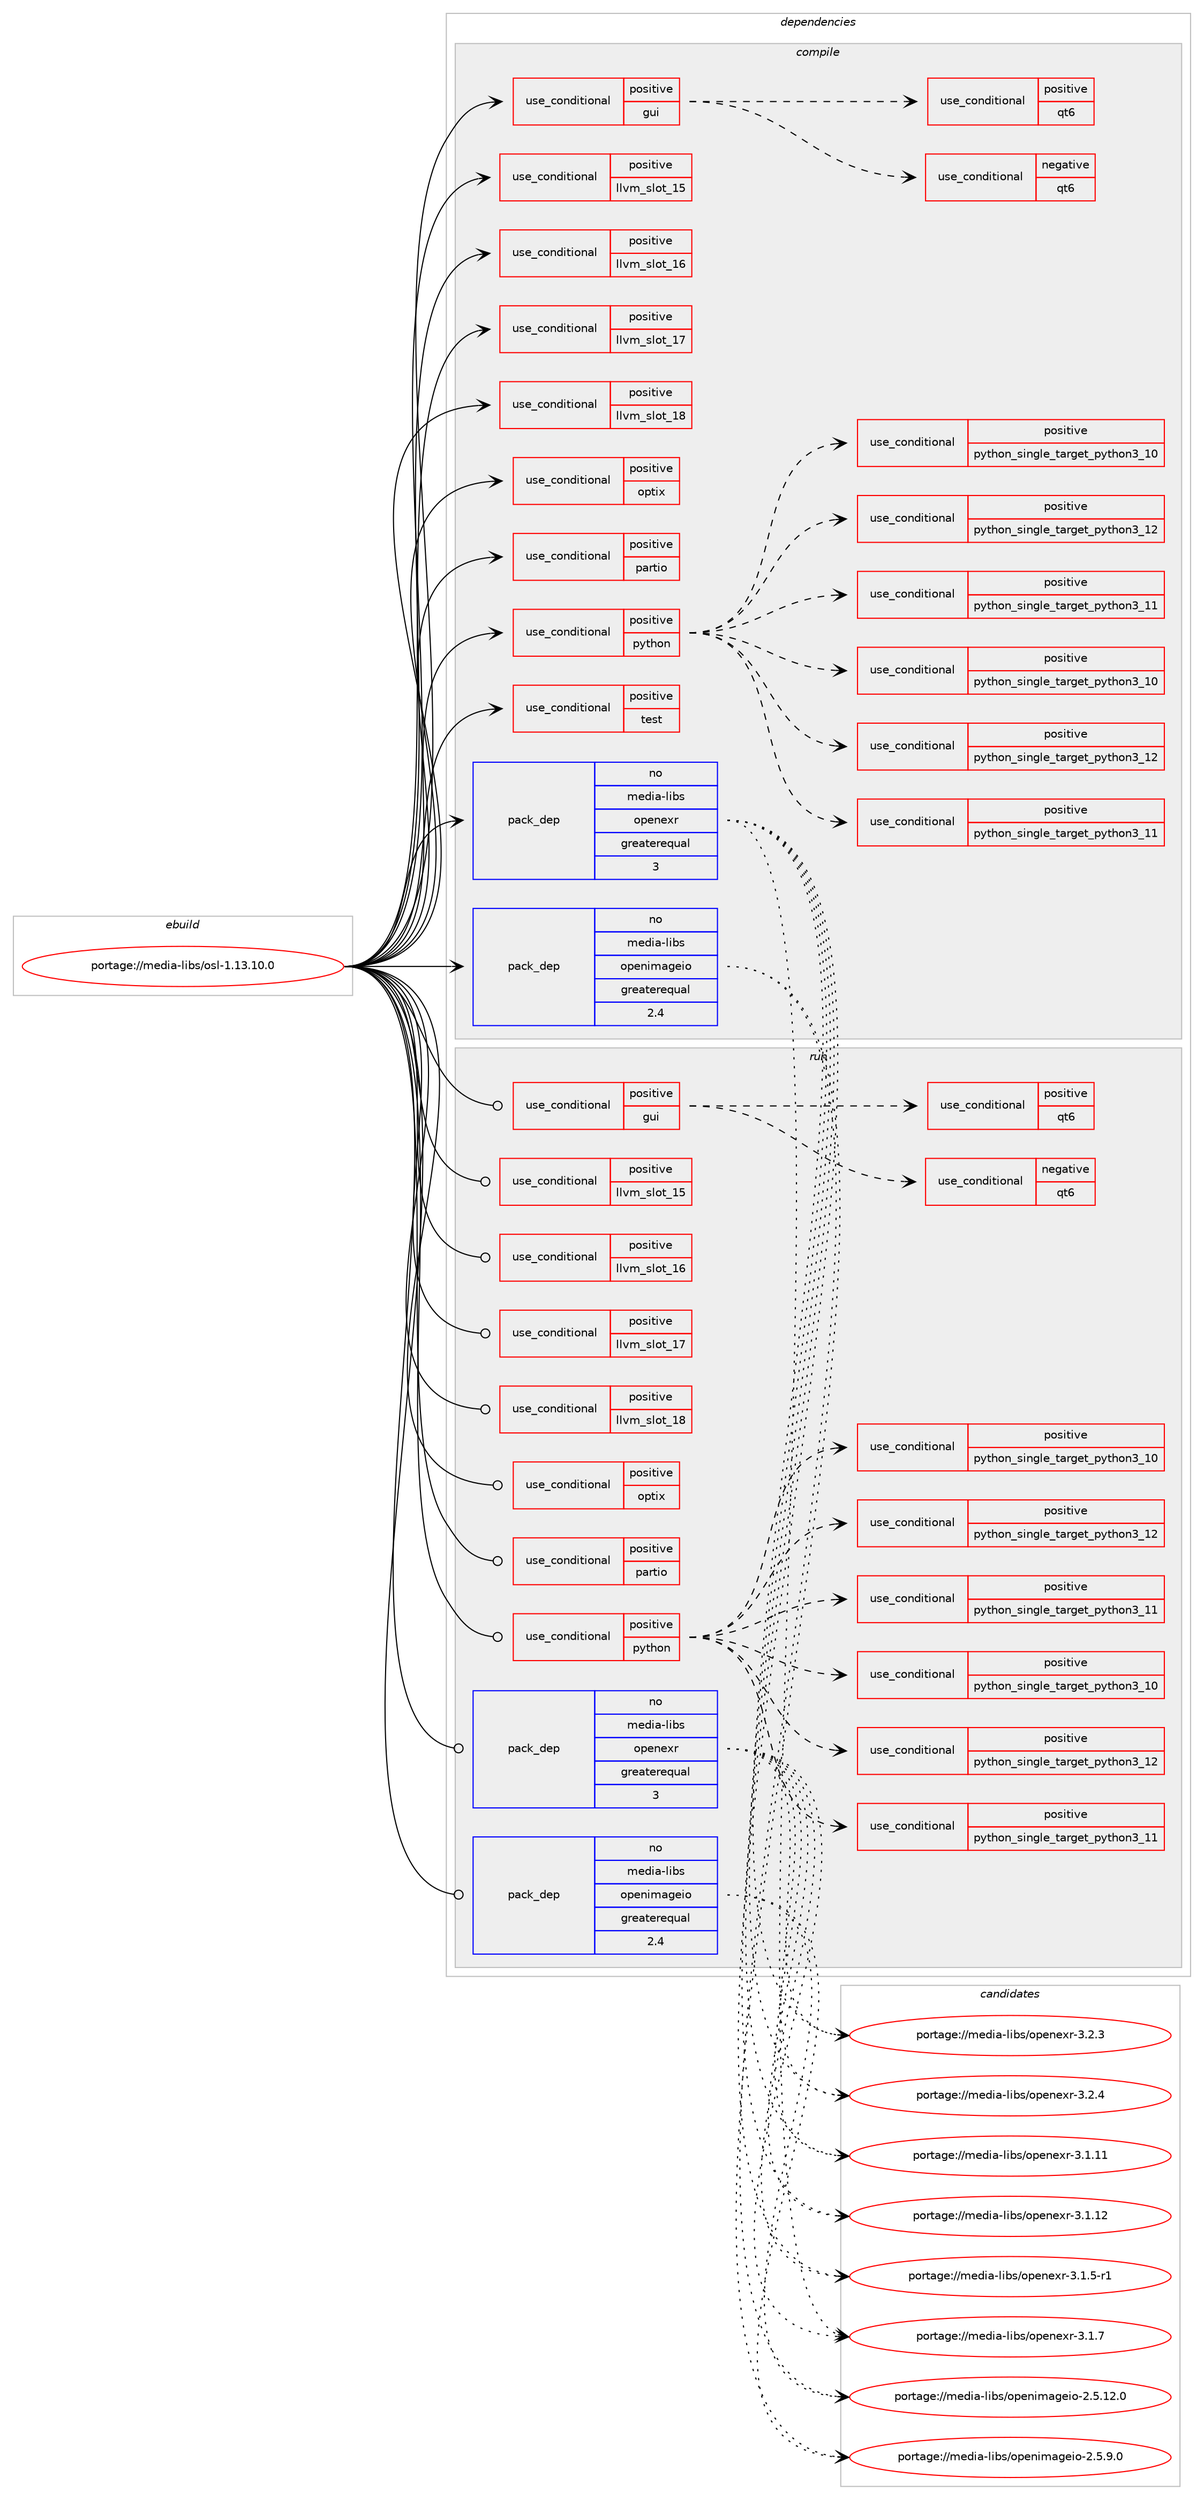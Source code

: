 digraph prolog {

# *************
# Graph options
# *************

newrank=true;
concentrate=true;
compound=true;
graph [rankdir=LR,fontname=Helvetica,fontsize=10,ranksep=1.5];#, ranksep=2.5, nodesep=0.2];
edge  [arrowhead=vee];
node  [fontname=Helvetica,fontsize=10];

# **********
# The ebuild
# **********

subgraph cluster_leftcol {
color=gray;
rank=same;
label=<<i>ebuild</i>>;
id [label="portage://media-libs/osl-1.13.10.0", color=red, width=4, href="../media-libs/osl-1.13.10.0.svg"];
}

# ****************
# The dependencies
# ****************

subgraph cluster_midcol {
color=gray;
label=<<i>dependencies</i>>;
subgraph cluster_compile {
fillcolor="#eeeeee";
style=filled;
label=<<i>compile</i>>;
subgraph cond75519 {
dependency158305 [label=<<TABLE BORDER="0" CELLBORDER="1" CELLSPACING="0" CELLPADDING="4"><TR><TD ROWSPAN="3" CELLPADDING="10">use_conditional</TD></TR><TR><TD>positive</TD></TR><TR><TD>gui</TD></TR></TABLE>>, shape=none, color=red];
subgraph cond75520 {
dependency158306 [label=<<TABLE BORDER="0" CELLBORDER="1" CELLSPACING="0" CELLPADDING="4"><TR><TD ROWSPAN="3" CELLPADDING="10">use_conditional</TD></TR><TR><TD>negative</TD></TR><TR><TD>qt6</TD></TR></TABLE>>, shape=none, color=red];
# *** BEGIN UNKNOWN DEPENDENCY TYPE (TODO) ***
# dependency158306 -> package_dependency(portage://media-libs/osl-1.13.10.0,install,no,dev-qt,qtcore,none,[,,],[slot(5)],[])
# *** END UNKNOWN DEPENDENCY TYPE (TODO) ***

# *** BEGIN UNKNOWN DEPENDENCY TYPE (TODO) ***
# dependency158306 -> package_dependency(portage://media-libs/osl-1.13.10.0,install,no,dev-qt,qtgui,none,[,,],[slot(5)],[])
# *** END UNKNOWN DEPENDENCY TYPE (TODO) ***

# *** BEGIN UNKNOWN DEPENDENCY TYPE (TODO) ***
# dependency158306 -> package_dependency(portage://media-libs/osl-1.13.10.0,install,no,dev-qt,qtwidgets,none,[,,],[slot(5)],[])
# *** END UNKNOWN DEPENDENCY TYPE (TODO) ***

# *** BEGIN UNKNOWN DEPENDENCY TYPE (TODO) ***
# dependency158306 -> package_dependency(portage://media-libs/osl-1.13.10.0,install,no,dev-qt,qtopengl,none,[,,],[slot(5)],[])
# *** END UNKNOWN DEPENDENCY TYPE (TODO) ***

}
dependency158305:e -> dependency158306:w [weight=20,style="dashed",arrowhead="vee"];
subgraph cond75521 {
dependency158307 [label=<<TABLE BORDER="0" CELLBORDER="1" CELLSPACING="0" CELLPADDING="4"><TR><TD ROWSPAN="3" CELLPADDING="10">use_conditional</TD></TR><TR><TD>positive</TD></TR><TR><TD>qt6</TD></TR></TABLE>>, shape=none, color=red];
# *** BEGIN UNKNOWN DEPENDENCY TYPE (TODO) ***
# dependency158307 -> package_dependency(portage://media-libs/osl-1.13.10.0,install,no,dev-qt,qtbase,none,[,,],[slot(6)],[use(enable(gui),none),use(enable(widgets),none),use(enable(opengl),none)])
# *** END UNKNOWN DEPENDENCY TYPE (TODO) ***

}
dependency158305:e -> dependency158307:w [weight=20,style="dashed",arrowhead="vee"];
}
id:e -> dependency158305:w [weight=20,style="solid",arrowhead="vee"];
subgraph cond75522 {
dependency158308 [label=<<TABLE BORDER="0" CELLBORDER="1" CELLSPACING="0" CELLPADDING="4"><TR><TD ROWSPAN="3" CELLPADDING="10">use_conditional</TD></TR><TR><TD>positive</TD></TR><TR><TD>llvm_slot_15</TD></TR></TABLE>>, shape=none, color=red];
# *** BEGIN UNKNOWN DEPENDENCY TYPE (TODO) ***
# dependency158308 -> package_dependency(portage://media-libs/osl-1.13.10.0,install,no,sys-devel,clang,none,[,,],[slot(15)],[])
# *** END UNKNOWN DEPENDENCY TYPE (TODO) ***

# *** BEGIN UNKNOWN DEPENDENCY TYPE (TODO) ***
# dependency158308 -> package_dependency(portage://media-libs/osl-1.13.10.0,install,no,sys-devel,llvm,none,[,,],[slot(15)],[])
# *** END UNKNOWN DEPENDENCY TYPE (TODO) ***

}
id:e -> dependency158308:w [weight=20,style="solid",arrowhead="vee"];
subgraph cond75523 {
dependency158309 [label=<<TABLE BORDER="0" CELLBORDER="1" CELLSPACING="0" CELLPADDING="4"><TR><TD ROWSPAN="3" CELLPADDING="10">use_conditional</TD></TR><TR><TD>positive</TD></TR><TR><TD>llvm_slot_16</TD></TR></TABLE>>, shape=none, color=red];
# *** BEGIN UNKNOWN DEPENDENCY TYPE (TODO) ***
# dependency158309 -> package_dependency(portage://media-libs/osl-1.13.10.0,install,no,sys-devel,clang,none,[,,],[slot(16)],[])
# *** END UNKNOWN DEPENDENCY TYPE (TODO) ***

# *** BEGIN UNKNOWN DEPENDENCY TYPE (TODO) ***
# dependency158309 -> package_dependency(portage://media-libs/osl-1.13.10.0,install,no,sys-devel,llvm,none,[,,],[slot(16)],[])
# *** END UNKNOWN DEPENDENCY TYPE (TODO) ***

}
id:e -> dependency158309:w [weight=20,style="solid",arrowhead="vee"];
subgraph cond75524 {
dependency158310 [label=<<TABLE BORDER="0" CELLBORDER="1" CELLSPACING="0" CELLPADDING="4"><TR><TD ROWSPAN="3" CELLPADDING="10">use_conditional</TD></TR><TR><TD>positive</TD></TR><TR><TD>llvm_slot_17</TD></TR></TABLE>>, shape=none, color=red];
# *** BEGIN UNKNOWN DEPENDENCY TYPE (TODO) ***
# dependency158310 -> package_dependency(portage://media-libs/osl-1.13.10.0,install,no,sys-devel,clang,none,[,,],[slot(17)],[])
# *** END UNKNOWN DEPENDENCY TYPE (TODO) ***

# *** BEGIN UNKNOWN DEPENDENCY TYPE (TODO) ***
# dependency158310 -> package_dependency(portage://media-libs/osl-1.13.10.0,install,no,sys-devel,llvm,none,[,,],[slot(17)],[])
# *** END UNKNOWN DEPENDENCY TYPE (TODO) ***

}
id:e -> dependency158310:w [weight=20,style="solid",arrowhead="vee"];
subgraph cond75525 {
dependency158311 [label=<<TABLE BORDER="0" CELLBORDER="1" CELLSPACING="0" CELLPADDING="4"><TR><TD ROWSPAN="3" CELLPADDING="10">use_conditional</TD></TR><TR><TD>positive</TD></TR><TR><TD>llvm_slot_18</TD></TR></TABLE>>, shape=none, color=red];
# *** BEGIN UNKNOWN DEPENDENCY TYPE (TODO) ***
# dependency158311 -> package_dependency(portage://media-libs/osl-1.13.10.0,install,no,sys-devel,clang,none,[,,],[slot(18)],[])
# *** END UNKNOWN DEPENDENCY TYPE (TODO) ***

# *** BEGIN UNKNOWN DEPENDENCY TYPE (TODO) ***
# dependency158311 -> package_dependency(portage://media-libs/osl-1.13.10.0,install,no,sys-devel,llvm,none,[,,],[slot(18)],[])
# *** END UNKNOWN DEPENDENCY TYPE (TODO) ***

}
id:e -> dependency158311:w [weight=20,style="solid",arrowhead="vee"];
subgraph cond75526 {
dependency158312 [label=<<TABLE BORDER="0" CELLBORDER="1" CELLSPACING="0" CELLPADDING="4"><TR><TD ROWSPAN="3" CELLPADDING="10">use_conditional</TD></TR><TR><TD>positive</TD></TR><TR><TD>optix</TD></TR></TABLE>>, shape=none, color=red];
# *** BEGIN UNKNOWN DEPENDENCY TYPE (TODO) ***
# dependency158312 -> package_dependency(portage://media-libs/osl-1.13.10.0,install,no,dev-libs,optix,none,[,,],[],[use(disable(headers-only),none)])
# *** END UNKNOWN DEPENDENCY TYPE (TODO) ***

}
id:e -> dependency158312:w [weight=20,style="solid",arrowhead="vee"];
subgraph cond75527 {
dependency158313 [label=<<TABLE BORDER="0" CELLBORDER="1" CELLSPACING="0" CELLPADDING="4"><TR><TD ROWSPAN="3" CELLPADDING="10">use_conditional</TD></TR><TR><TD>positive</TD></TR><TR><TD>partio</TD></TR></TABLE>>, shape=none, color=red];
# *** BEGIN UNKNOWN DEPENDENCY TYPE (TODO) ***
# dependency158313 -> package_dependency(portage://media-libs/osl-1.13.10.0,install,no,media-libs,partio,none,[,,],[],[])
# *** END UNKNOWN DEPENDENCY TYPE (TODO) ***

}
id:e -> dependency158313:w [weight=20,style="solid",arrowhead="vee"];
subgraph cond75528 {
dependency158314 [label=<<TABLE BORDER="0" CELLBORDER="1" CELLSPACING="0" CELLPADDING="4"><TR><TD ROWSPAN="3" CELLPADDING="10">use_conditional</TD></TR><TR><TD>positive</TD></TR><TR><TD>python</TD></TR></TABLE>>, shape=none, color=red];
subgraph cond75529 {
dependency158315 [label=<<TABLE BORDER="0" CELLBORDER="1" CELLSPACING="0" CELLPADDING="4"><TR><TD ROWSPAN="3" CELLPADDING="10">use_conditional</TD></TR><TR><TD>positive</TD></TR><TR><TD>python_single_target_python3_10</TD></TR></TABLE>>, shape=none, color=red];
# *** BEGIN UNKNOWN DEPENDENCY TYPE (TODO) ***
# dependency158315 -> package_dependency(portage://media-libs/osl-1.13.10.0,install,no,dev-lang,python,none,[,,],[slot(3.10)],[])
# *** END UNKNOWN DEPENDENCY TYPE (TODO) ***

}
dependency158314:e -> dependency158315:w [weight=20,style="dashed",arrowhead="vee"];
subgraph cond75530 {
dependency158316 [label=<<TABLE BORDER="0" CELLBORDER="1" CELLSPACING="0" CELLPADDING="4"><TR><TD ROWSPAN="3" CELLPADDING="10">use_conditional</TD></TR><TR><TD>positive</TD></TR><TR><TD>python_single_target_python3_11</TD></TR></TABLE>>, shape=none, color=red];
# *** BEGIN UNKNOWN DEPENDENCY TYPE (TODO) ***
# dependency158316 -> package_dependency(portage://media-libs/osl-1.13.10.0,install,no,dev-lang,python,none,[,,],[slot(3.11)],[])
# *** END UNKNOWN DEPENDENCY TYPE (TODO) ***

}
dependency158314:e -> dependency158316:w [weight=20,style="dashed",arrowhead="vee"];
subgraph cond75531 {
dependency158317 [label=<<TABLE BORDER="0" CELLBORDER="1" CELLSPACING="0" CELLPADDING="4"><TR><TD ROWSPAN="3" CELLPADDING="10">use_conditional</TD></TR><TR><TD>positive</TD></TR><TR><TD>python_single_target_python3_12</TD></TR></TABLE>>, shape=none, color=red];
# *** BEGIN UNKNOWN DEPENDENCY TYPE (TODO) ***
# dependency158317 -> package_dependency(portage://media-libs/osl-1.13.10.0,install,no,dev-lang,python,none,[,,],[slot(3.12)],[])
# *** END UNKNOWN DEPENDENCY TYPE (TODO) ***

}
dependency158314:e -> dependency158317:w [weight=20,style="dashed",arrowhead="vee"];
subgraph cond75532 {
dependency158318 [label=<<TABLE BORDER="0" CELLBORDER="1" CELLSPACING="0" CELLPADDING="4"><TR><TD ROWSPAN="3" CELLPADDING="10">use_conditional</TD></TR><TR><TD>positive</TD></TR><TR><TD>python_single_target_python3_10</TD></TR></TABLE>>, shape=none, color=red];
# *** BEGIN UNKNOWN DEPENDENCY TYPE (TODO) ***
# dependency158318 -> package_dependency(portage://media-libs/osl-1.13.10.0,install,no,dev-python,pybind11,none,[,,],[],[use(enable(python_targets_python3_10),negative)])
# *** END UNKNOWN DEPENDENCY TYPE (TODO) ***

# *** BEGIN UNKNOWN DEPENDENCY TYPE (TODO) ***
# dependency158318 -> package_dependency(portage://media-libs/osl-1.13.10.0,install,no,media-libs,openimageio,none,[,,],[],[use(enable(python),none),use(enable(python_single_target_python3_10),negative)])
# *** END UNKNOWN DEPENDENCY TYPE (TODO) ***

}
dependency158314:e -> dependency158318:w [weight=20,style="dashed",arrowhead="vee"];
subgraph cond75533 {
dependency158319 [label=<<TABLE BORDER="0" CELLBORDER="1" CELLSPACING="0" CELLPADDING="4"><TR><TD ROWSPAN="3" CELLPADDING="10">use_conditional</TD></TR><TR><TD>positive</TD></TR><TR><TD>python_single_target_python3_11</TD></TR></TABLE>>, shape=none, color=red];
# *** BEGIN UNKNOWN DEPENDENCY TYPE (TODO) ***
# dependency158319 -> package_dependency(portage://media-libs/osl-1.13.10.0,install,no,dev-python,pybind11,none,[,,],[],[use(enable(python_targets_python3_11),negative)])
# *** END UNKNOWN DEPENDENCY TYPE (TODO) ***

# *** BEGIN UNKNOWN DEPENDENCY TYPE (TODO) ***
# dependency158319 -> package_dependency(portage://media-libs/osl-1.13.10.0,install,no,media-libs,openimageio,none,[,,],[],[use(enable(python),none),use(enable(python_single_target_python3_11),negative)])
# *** END UNKNOWN DEPENDENCY TYPE (TODO) ***

}
dependency158314:e -> dependency158319:w [weight=20,style="dashed",arrowhead="vee"];
subgraph cond75534 {
dependency158320 [label=<<TABLE BORDER="0" CELLBORDER="1" CELLSPACING="0" CELLPADDING="4"><TR><TD ROWSPAN="3" CELLPADDING="10">use_conditional</TD></TR><TR><TD>positive</TD></TR><TR><TD>python_single_target_python3_12</TD></TR></TABLE>>, shape=none, color=red];
# *** BEGIN UNKNOWN DEPENDENCY TYPE (TODO) ***
# dependency158320 -> package_dependency(portage://media-libs/osl-1.13.10.0,install,no,dev-python,pybind11,none,[,,],[],[use(enable(python_targets_python3_12),negative)])
# *** END UNKNOWN DEPENDENCY TYPE (TODO) ***

# *** BEGIN UNKNOWN DEPENDENCY TYPE (TODO) ***
# dependency158320 -> package_dependency(portage://media-libs/osl-1.13.10.0,install,no,media-libs,openimageio,none,[,,],[],[use(enable(python),none),use(enable(python_single_target_python3_12),negative)])
# *** END UNKNOWN DEPENDENCY TYPE (TODO) ***

}
dependency158314:e -> dependency158320:w [weight=20,style="dashed",arrowhead="vee"];
}
id:e -> dependency158314:w [weight=20,style="solid",arrowhead="vee"];
subgraph cond75535 {
dependency158321 [label=<<TABLE BORDER="0" CELLBORDER="1" CELLSPACING="0" CELLPADDING="4"><TR><TD ROWSPAN="3" CELLPADDING="10">use_conditional</TD></TR><TR><TD>positive</TD></TR><TR><TD>test</TD></TR></TABLE>>, shape=none, color=red];
# *** BEGIN UNKNOWN DEPENDENCY TYPE (TODO) ***
# dependency158321 -> package_dependency(portage://media-libs/osl-1.13.10.0,install,no,media-fonts,droid,none,[,,],[],[])
# *** END UNKNOWN DEPENDENCY TYPE (TODO) ***

}
id:e -> dependency158321:w [weight=20,style="solid",arrowhead="vee"];
# *** BEGIN UNKNOWN DEPENDENCY TYPE (TODO) ***
# id -> package_dependency(portage://media-libs/osl-1.13.10.0,install,no,dev-libs,boost,none,[,,],any_same_slot,[])
# *** END UNKNOWN DEPENDENCY TYPE (TODO) ***

# *** BEGIN UNKNOWN DEPENDENCY TYPE (TODO) ***
# id -> package_dependency(portage://media-libs/osl-1.13.10.0,install,no,dev-libs,pugixml,none,[,,],[],[])
# *** END UNKNOWN DEPENDENCY TYPE (TODO) ***

# *** BEGIN UNKNOWN DEPENDENCY TYPE (TODO) ***
# id -> package_dependency(portage://media-libs/osl-1.13.10.0,install,no,dev-util,patchelf,none,[,,],[],[])
# *** END UNKNOWN DEPENDENCY TYPE (TODO) ***

subgraph pack80466 {
dependency158322 [label=<<TABLE BORDER="0" CELLBORDER="1" CELLSPACING="0" CELLPADDING="4" WIDTH="220"><TR><TD ROWSPAN="6" CELLPADDING="30">pack_dep</TD></TR><TR><TD WIDTH="110">no</TD></TR><TR><TD>media-libs</TD></TR><TR><TD>openexr</TD></TR><TR><TD>greaterequal</TD></TR><TR><TD>3</TD></TR></TABLE>>, shape=none, color=blue];
}
id:e -> dependency158322:w [weight=20,style="solid",arrowhead="vee"];
subgraph pack80467 {
dependency158323 [label=<<TABLE BORDER="0" CELLBORDER="1" CELLSPACING="0" CELLPADDING="4" WIDTH="220"><TR><TD ROWSPAN="6" CELLPADDING="30">pack_dep</TD></TR><TR><TD WIDTH="110">no</TD></TR><TR><TD>media-libs</TD></TR><TR><TD>openimageio</TD></TR><TR><TD>greaterequal</TD></TR><TR><TD>2.4</TD></TR></TABLE>>, shape=none, color=blue];
}
id:e -> dependency158323:w [weight=20,style="solid",arrowhead="vee"];
# *** BEGIN UNKNOWN DEPENDENCY TYPE (TODO) ***
# id -> package_dependency(portage://media-libs/osl-1.13.10.0,install,no,sys-libs,zlib,none,[,,],any_same_slot,[])
# *** END UNKNOWN DEPENDENCY TYPE (TODO) ***

}
subgraph cluster_compileandrun {
fillcolor="#eeeeee";
style=filled;
label=<<i>compile and run</i>>;
}
subgraph cluster_run {
fillcolor="#eeeeee";
style=filled;
label=<<i>run</i>>;
subgraph cond75536 {
dependency158324 [label=<<TABLE BORDER="0" CELLBORDER="1" CELLSPACING="0" CELLPADDING="4"><TR><TD ROWSPAN="3" CELLPADDING="10">use_conditional</TD></TR><TR><TD>positive</TD></TR><TR><TD>gui</TD></TR></TABLE>>, shape=none, color=red];
subgraph cond75537 {
dependency158325 [label=<<TABLE BORDER="0" CELLBORDER="1" CELLSPACING="0" CELLPADDING="4"><TR><TD ROWSPAN="3" CELLPADDING="10">use_conditional</TD></TR><TR><TD>negative</TD></TR><TR><TD>qt6</TD></TR></TABLE>>, shape=none, color=red];
# *** BEGIN UNKNOWN DEPENDENCY TYPE (TODO) ***
# dependency158325 -> package_dependency(portage://media-libs/osl-1.13.10.0,run,no,dev-qt,qtcore,none,[,,],[slot(5)],[])
# *** END UNKNOWN DEPENDENCY TYPE (TODO) ***

# *** BEGIN UNKNOWN DEPENDENCY TYPE (TODO) ***
# dependency158325 -> package_dependency(portage://media-libs/osl-1.13.10.0,run,no,dev-qt,qtgui,none,[,,],[slot(5)],[])
# *** END UNKNOWN DEPENDENCY TYPE (TODO) ***

# *** BEGIN UNKNOWN DEPENDENCY TYPE (TODO) ***
# dependency158325 -> package_dependency(portage://media-libs/osl-1.13.10.0,run,no,dev-qt,qtwidgets,none,[,,],[slot(5)],[])
# *** END UNKNOWN DEPENDENCY TYPE (TODO) ***

# *** BEGIN UNKNOWN DEPENDENCY TYPE (TODO) ***
# dependency158325 -> package_dependency(portage://media-libs/osl-1.13.10.0,run,no,dev-qt,qtopengl,none,[,,],[slot(5)],[])
# *** END UNKNOWN DEPENDENCY TYPE (TODO) ***

}
dependency158324:e -> dependency158325:w [weight=20,style="dashed",arrowhead="vee"];
subgraph cond75538 {
dependency158326 [label=<<TABLE BORDER="0" CELLBORDER="1" CELLSPACING="0" CELLPADDING="4"><TR><TD ROWSPAN="3" CELLPADDING="10">use_conditional</TD></TR><TR><TD>positive</TD></TR><TR><TD>qt6</TD></TR></TABLE>>, shape=none, color=red];
# *** BEGIN UNKNOWN DEPENDENCY TYPE (TODO) ***
# dependency158326 -> package_dependency(portage://media-libs/osl-1.13.10.0,run,no,dev-qt,qtbase,none,[,,],[slot(6)],[use(enable(gui),none),use(enable(widgets),none),use(enable(opengl),none)])
# *** END UNKNOWN DEPENDENCY TYPE (TODO) ***

}
dependency158324:e -> dependency158326:w [weight=20,style="dashed",arrowhead="vee"];
}
id:e -> dependency158324:w [weight=20,style="solid",arrowhead="odot"];
subgraph cond75539 {
dependency158327 [label=<<TABLE BORDER="0" CELLBORDER="1" CELLSPACING="0" CELLPADDING="4"><TR><TD ROWSPAN="3" CELLPADDING="10">use_conditional</TD></TR><TR><TD>positive</TD></TR><TR><TD>llvm_slot_15</TD></TR></TABLE>>, shape=none, color=red];
# *** BEGIN UNKNOWN DEPENDENCY TYPE (TODO) ***
# dependency158327 -> package_dependency(portage://media-libs/osl-1.13.10.0,run,no,sys-devel,clang,none,[,,],[slot(15)],[])
# *** END UNKNOWN DEPENDENCY TYPE (TODO) ***

# *** BEGIN UNKNOWN DEPENDENCY TYPE (TODO) ***
# dependency158327 -> package_dependency(portage://media-libs/osl-1.13.10.0,run,no,sys-devel,llvm,none,[,,],[slot(15)],[])
# *** END UNKNOWN DEPENDENCY TYPE (TODO) ***

}
id:e -> dependency158327:w [weight=20,style="solid",arrowhead="odot"];
subgraph cond75540 {
dependency158328 [label=<<TABLE BORDER="0" CELLBORDER="1" CELLSPACING="0" CELLPADDING="4"><TR><TD ROWSPAN="3" CELLPADDING="10">use_conditional</TD></TR><TR><TD>positive</TD></TR><TR><TD>llvm_slot_16</TD></TR></TABLE>>, shape=none, color=red];
# *** BEGIN UNKNOWN DEPENDENCY TYPE (TODO) ***
# dependency158328 -> package_dependency(portage://media-libs/osl-1.13.10.0,run,no,sys-devel,clang,none,[,,],[slot(16)],[])
# *** END UNKNOWN DEPENDENCY TYPE (TODO) ***

# *** BEGIN UNKNOWN DEPENDENCY TYPE (TODO) ***
# dependency158328 -> package_dependency(portage://media-libs/osl-1.13.10.0,run,no,sys-devel,llvm,none,[,,],[slot(16)],[])
# *** END UNKNOWN DEPENDENCY TYPE (TODO) ***

}
id:e -> dependency158328:w [weight=20,style="solid",arrowhead="odot"];
subgraph cond75541 {
dependency158329 [label=<<TABLE BORDER="0" CELLBORDER="1" CELLSPACING="0" CELLPADDING="4"><TR><TD ROWSPAN="3" CELLPADDING="10">use_conditional</TD></TR><TR><TD>positive</TD></TR><TR><TD>llvm_slot_17</TD></TR></TABLE>>, shape=none, color=red];
# *** BEGIN UNKNOWN DEPENDENCY TYPE (TODO) ***
# dependency158329 -> package_dependency(portage://media-libs/osl-1.13.10.0,run,no,sys-devel,clang,none,[,,],[slot(17)],[])
# *** END UNKNOWN DEPENDENCY TYPE (TODO) ***

# *** BEGIN UNKNOWN DEPENDENCY TYPE (TODO) ***
# dependency158329 -> package_dependency(portage://media-libs/osl-1.13.10.0,run,no,sys-devel,llvm,none,[,,],[slot(17)],[])
# *** END UNKNOWN DEPENDENCY TYPE (TODO) ***

}
id:e -> dependency158329:w [weight=20,style="solid",arrowhead="odot"];
subgraph cond75542 {
dependency158330 [label=<<TABLE BORDER="0" CELLBORDER="1" CELLSPACING="0" CELLPADDING="4"><TR><TD ROWSPAN="3" CELLPADDING="10">use_conditional</TD></TR><TR><TD>positive</TD></TR><TR><TD>llvm_slot_18</TD></TR></TABLE>>, shape=none, color=red];
# *** BEGIN UNKNOWN DEPENDENCY TYPE (TODO) ***
# dependency158330 -> package_dependency(portage://media-libs/osl-1.13.10.0,run,no,sys-devel,clang,none,[,,],[slot(18)],[])
# *** END UNKNOWN DEPENDENCY TYPE (TODO) ***

# *** BEGIN UNKNOWN DEPENDENCY TYPE (TODO) ***
# dependency158330 -> package_dependency(portage://media-libs/osl-1.13.10.0,run,no,sys-devel,llvm,none,[,,],[slot(18)],[])
# *** END UNKNOWN DEPENDENCY TYPE (TODO) ***

}
id:e -> dependency158330:w [weight=20,style="solid",arrowhead="odot"];
subgraph cond75543 {
dependency158331 [label=<<TABLE BORDER="0" CELLBORDER="1" CELLSPACING="0" CELLPADDING="4"><TR><TD ROWSPAN="3" CELLPADDING="10">use_conditional</TD></TR><TR><TD>positive</TD></TR><TR><TD>optix</TD></TR></TABLE>>, shape=none, color=red];
# *** BEGIN UNKNOWN DEPENDENCY TYPE (TODO) ***
# dependency158331 -> package_dependency(portage://media-libs/osl-1.13.10.0,run,no,dev-libs,optix,none,[,,],[],[use(disable(headers-only),none)])
# *** END UNKNOWN DEPENDENCY TYPE (TODO) ***

}
id:e -> dependency158331:w [weight=20,style="solid",arrowhead="odot"];
subgraph cond75544 {
dependency158332 [label=<<TABLE BORDER="0" CELLBORDER="1" CELLSPACING="0" CELLPADDING="4"><TR><TD ROWSPAN="3" CELLPADDING="10">use_conditional</TD></TR><TR><TD>positive</TD></TR><TR><TD>partio</TD></TR></TABLE>>, shape=none, color=red];
# *** BEGIN UNKNOWN DEPENDENCY TYPE (TODO) ***
# dependency158332 -> package_dependency(portage://media-libs/osl-1.13.10.0,run,no,media-libs,partio,none,[,,],[],[])
# *** END UNKNOWN DEPENDENCY TYPE (TODO) ***

}
id:e -> dependency158332:w [weight=20,style="solid",arrowhead="odot"];
subgraph cond75545 {
dependency158333 [label=<<TABLE BORDER="0" CELLBORDER="1" CELLSPACING="0" CELLPADDING="4"><TR><TD ROWSPAN="3" CELLPADDING="10">use_conditional</TD></TR><TR><TD>positive</TD></TR><TR><TD>python</TD></TR></TABLE>>, shape=none, color=red];
subgraph cond75546 {
dependency158334 [label=<<TABLE BORDER="0" CELLBORDER="1" CELLSPACING="0" CELLPADDING="4"><TR><TD ROWSPAN="3" CELLPADDING="10">use_conditional</TD></TR><TR><TD>positive</TD></TR><TR><TD>python_single_target_python3_10</TD></TR></TABLE>>, shape=none, color=red];
# *** BEGIN UNKNOWN DEPENDENCY TYPE (TODO) ***
# dependency158334 -> package_dependency(portage://media-libs/osl-1.13.10.0,run,no,dev-lang,python,none,[,,],[slot(3.10)],[])
# *** END UNKNOWN DEPENDENCY TYPE (TODO) ***

}
dependency158333:e -> dependency158334:w [weight=20,style="dashed",arrowhead="vee"];
subgraph cond75547 {
dependency158335 [label=<<TABLE BORDER="0" CELLBORDER="1" CELLSPACING="0" CELLPADDING="4"><TR><TD ROWSPAN="3" CELLPADDING="10">use_conditional</TD></TR><TR><TD>positive</TD></TR><TR><TD>python_single_target_python3_11</TD></TR></TABLE>>, shape=none, color=red];
# *** BEGIN UNKNOWN DEPENDENCY TYPE (TODO) ***
# dependency158335 -> package_dependency(portage://media-libs/osl-1.13.10.0,run,no,dev-lang,python,none,[,,],[slot(3.11)],[])
# *** END UNKNOWN DEPENDENCY TYPE (TODO) ***

}
dependency158333:e -> dependency158335:w [weight=20,style="dashed",arrowhead="vee"];
subgraph cond75548 {
dependency158336 [label=<<TABLE BORDER="0" CELLBORDER="1" CELLSPACING="0" CELLPADDING="4"><TR><TD ROWSPAN="3" CELLPADDING="10">use_conditional</TD></TR><TR><TD>positive</TD></TR><TR><TD>python_single_target_python3_12</TD></TR></TABLE>>, shape=none, color=red];
# *** BEGIN UNKNOWN DEPENDENCY TYPE (TODO) ***
# dependency158336 -> package_dependency(portage://media-libs/osl-1.13.10.0,run,no,dev-lang,python,none,[,,],[slot(3.12)],[])
# *** END UNKNOWN DEPENDENCY TYPE (TODO) ***

}
dependency158333:e -> dependency158336:w [weight=20,style="dashed",arrowhead="vee"];
subgraph cond75549 {
dependency158337 [label=<<TABLE BORDER="0" CELLBORDER="1" CELLSPACING="0" CELLPADDING="4"><TR><TD ROWSPAN="3" CELLPADDING="10">use_conditional</TD></TR><TR><TD>positive</TD></TR><TR><TD>python_single_target_python3_10</TD></TR></TABLE>>, shape=none, color=red];
# *** BEGIN UNKNOWN DEPENDENCY TYPE (TODO) ***
# dependency158337 -> package_dependency(portage://media-libs/osl-1.13.10.0,run,no,dev-python,pybind11,none,[,,],[],[use(enable(python_targets_python3_10),negative)])
# *** END UNKNOWN DEPENDENCY TYPE (TODO) ***

# *** BEGIN UNKNOWN DEPENDENCY TYPE (TODO) ***
# dependency158337 -> package_dependency(portage://media-libs/osl-1.13.10.0,run,no,media-libs,openimageio,none,[,,],[],[use(enable(python),none),use(enable(python_single_target_python3_10),negative)])
# *** END UNKNOWN DEPENDENCY TYPE (TODO) ***

}
dependency158333:e -> dependency158337:w [weight=20,style="dashed",arrowhead="vee"];
subgraph cond75550 {
dependency158338 [label=<<TABLE BORDER="0" CELLBORDER="1" CELLSPACING="0" CELLPADDING="4"><TR><TD ROWSPAN="3" CELLPADDING="10">use_conditional</TD></TR><TR><TD>positive</TD></TR><TR><TD>python_single_target_python3_11</TD></TR></TABLE>>, shape=none, color=red];
# *** BEGIN UNKNOWN DEPENDENCY TYPE (TODO) ***
# dependency158338 -> package_dependency(portage://media-libs/osl-1.13.10.0,run,no,dev-python,pybind11,none,[,,],[],[use(enable(python_targets_python3_11),negative)])
# *** END UNKNOWN DEPENDENCY TYPE (TODO) ***

# *** BEGIN UNKNOWN DEPENDENCY TYPE (TODO) ***
# dependency158338 -> package_dependency(portage://media-libs/osl-1.13.10.0,run,no,media-libs,openimageio,none,[,,],[],[use(enable(python),none),use(enable(python_single_target_python3_11),negative)])
# *** END UNKNOWN DEPENDENCY TYPE (TODO) ***

}
dependency158333:e -> dependency158338:w [weight=20,style="dashed",arrowhead="vee"];
subgraph cond75551 {
dependency158339 [label=<<TABLE BORDER="0" CELLBORDER="1" CELLSPACING="0" CELLPADDING="4"><TR><TD ROWSPAN="3" CELLPADDING="10">use_conditional</TD></TR><TR><TD>positive</TD></TR><TR><TD>python_single_target_python3_12</TD></TR></TABLE>>, shape=none, color=red];
# *** BEGIN UNKNOWN DEPENDENCY TYPE (TODO) ***
# dependency158339 -> package_dependency(portage://media-libs/osl-1.13.10.0,run,no,dev-python,pybind11,none,[,,],[],[use(enable(python_targets_python3_12),negative)])
# *** END UNKNOWN DEPENDENCY TYPE (TODO) ***

# *** BEGIN UNKNOWN DEPENDENCY TYPE (TODO) ***
# dependency158339 -> package_dependency(portage://media-libs/osl-1.13.10.0,run,no,media-libs,openimageio,none,[,,],[],[use(enable(python),none),use(enable(python_single_target_python3_12),negative)])
# *** END UNKNOWN DEPENDENCY TYPE (TODO) ***

}
dependency158333:e -> dependency158339:w [weight=20,style="dashed",arrowhead="vee"];
}
id:e -> dependency158333:w [weight=20,style="solid",arrowhead="odot"];
# *** BEGIN UNKNOWN DEPENDENCY TYPE (TODO) ***
# id -> package_dependency(portage://media-libs/osl-1.13.10.0,run,no,dev-libs,boost,none,[,,],any_same_slot,[])
# *** END UNKNOWN DEPENDENCY TYPE (TODO) ***

# *** BEGIN UNKNOWN DEPENDENCY TYPE (TODO) ***
# id -> package_dependency(portage://media-libs/osl-1.13.10.0,run,no,dev-libs,pugixml,none,[,,],[],[])
# *** END UNKNOWN DEPENDENCY TYPE (TODO) ***

subgraph pack80468 {
dependency158340 [label=<<TABLE BORDER="0" CELLBORDER="1" CELLSPACING="0" CELLPADDING="4" WIDTH="220"><TR><TD ROWSPAN="6" CELLPADDING="30">pack_dep</TD></TR><TR><TD WIDTH="110">no</TD></TR><TR><TD>media-libs</TD></TR><TR><TD>openexr</TD></TR><TR><TD>greaterequal</TD></TR><TR><TD>3</TD></TR></TABLE>>, shape=none, color=blue];
}
id:e -> dependency158340:w [weight=20,style="solid",arrowhead="odot"];
subgraph pack80469 {
dependency158341 [label=<<TABLE BORDER="0" CELLBORDER="1" CELLSPACING="0" CELLPADDING="4" WIDTH="220"><TR><TD ROWSPAN="6" CELLPADDING="30">pack_dep</TD></TR><TR><TD WIDTH="110">no</TD></TR><TR><TD>media-libs</TD></TR><TR><TD>openimageio</TD></TR><TR><TD>greaterequal</TD></TR><TR><TD>2.4</TD></TR></TABLE>>, shape=none, color=blue];
}
id:e -> dependency158341:w [weight=20,style="solid",arrowhead="odot"];
# *** BEGIN UNKNOWN DEPENDENCY TYPE (TODO) ***
# id -> package_dependency(portage://media-libs/osl-1.13.10.0,run,no,sys-libs,zlib,none,[,,],any_same_slot,[])
# *** END UNKNOWN DEPENDENCY TYPE (TODO) ***

}
}

# **************
# The candidates
# **************

subgraph cluster_choices {
rank=same;
color=gray;
label=<<i>candidates</i>>;

subgraph choice80466 {
color=black;
nodesep=1;
choice1091011001059745108105981154711111210111010112011445514649464949 [label="portage://media-libs/openexr-3.1.11", color=red, width=4,href="../media-libs/openexr-3.1.11.svg"];
choice1091011001059745108105981154711111210111010112011445514649464950 [label="portage://media-libs/openexr-3.1.12", color=red, width=4,href="../media-libs/openexr-3.1.12.svg"];
choice109101100105974510810598115471111121011101011201144551464946534511449 [label="portage://media-libs/openexr-3.1.5-r1", color=red, width=4,href="../media-libs/openexr-3.1.5-r1.svg"];
choice10910110010597451081059811547111112101110101120114455146494655 [label="portage://media-libs/openexr-3.1.7", color=red, width=4,href="../media-libs/openexr-3.1.7.svg"];
choice10910110010597451081059811547111112101110101120114455146504651 [label="portage://media-libs/openexr-3.2.3", color=red, width=4,href="../media-libs/openexr-3.2.3.svg"];
choice10910110010597451081059811547111112101110101120114455146504652 [label="portage://media-libs/openexr-3.2.4", color=red, width=4,href="../media-libs/openexr-3.2.4.svg"];
dependency158322:e -> choice1091011001059745108105981154711111210111010112011445514649464949:w [style=dotted,weight="100"];
dependency158322:e -> choice1091011001059745108105981154711111210111010112011445514649464950:w [style=dotted,weight="100"];
dependency158322:e -> choice109101100105974510810598115471111121011101011201144551464946534511449:w [style=dotted,weight="100"];
dependency158322:e -> choice10910110010597451081059811547111112101110101120114455146494655:w [style=dotted,weight="100"];
dependency158322:e -> choice10910110010597451081059811547111112101110101120114455146504651:w [style=dotted,weight="100"];
dependency158322:e -> choice10910110010597451081059811547111112101110101120114455146504652:w [style=dotted,weight="100"];
}
subgraph choice80467 {
color=black;
nodesep=1;
choice1091011001059745108105981154711111210111010510997103101105111455046534649504648 [label="portage://media-libs/openimageio-2.5.12.0", color=red, width=4,href="../media-libs/openimageio-2.5.12.0.svg"];
choice10910110010597451081059811547111112101110105109971031011051114550465346574648 [label="portage://media-libs/openimageio-2.5.9.0", color=red, width=4,href="../media-libs/openimageio-2.5.9.0.svg"];
dependency158323:e -> choice1091011001059745108105981154711111210111010510997103101105111455046534649504648:w [style=dotted,weight="100"];
dependency158323:e -> choice10910110010597451081059811547111112101110105109971031011051114550465346574648:w [style=dotted,weight="100"];
}
subgraph choice80468 {
color=black;
nodesep=1;
choice1091011001059745108105981154711111210111010112011445514649464949 [label="portage://media-libs/openexr-3.1.11", color=red, width=4,href="../media-libs/openexr-3.1.11.svg"];
choice1091011001059745108105981154711111210111010112011445514649464950 [label="portage://media-libs/openexr-3.1.12", color=red, width=4,href="../media-libs/openexr-3.1.12.svg"];
choice109101100105974510810598115471111121011101011201144551464946534511449 [label="portage://media-libs/openexr-3.1.5-r1", color=red, width=4,href="../media-libs/openexr-3.1.5-r1.svg"];
choice10910110010597451081059811547111112101110101120114455146494655 [label="portage://media-libs/openexr-3.1.7", color=red, width=4,href="../media-libs/openexr-3.1.7.svg"];
choice10910110010597451081059811547111112101110101120114455146504651 [label="portage://media-libs/openexr-3.2.3", color=red, width=4,href="../media-libs/openexr-3.2.3.svg"];
choice10910110010597451081059811547111112101110101120114455146504652 [label="portage://media-libs/openexr-3.2.4", color=red, width=4,href="../media-libs/openexr-3.2.4.svg"];
dependency158340:e -> choice1091011001059745108105981154711111210111010112011445514649464949:w [style=dotted,weight="100"];
dependency158340:e -> choice1091011001059745108105981154711111210111010112011445514649464950:w [style=dotted,weight="100"];
dependency158340:e -> choice109101100105974510810598115471111121011101011201144551464946534511449:w [style=dotted,weight="100"];
dependency158340:e -> choice10910110010597451081059811547111112101110101120114455146494655:w [style=dotted,weight="100"];
dependency158340:e -> choice10910110010597451081059811547111112101110101120114455146504651:w [style=dotted,weight="100"];
dependency158340:e -> choice10910110010597451081059811547111112101110101120114455146504652:w [style=dotted,weight="100"];
}
subgraph choice80469 {
color=black;
nodesep=1;
choice1091011001059745108105981154711111210111010510997103101105111455046534649504648 [label="portage://media-libs/openimageio-2.5.12.0", color=red, width=4,href="../media-libs/openimageio-2.5.12.0.svg"];
choice10910110010597451081059811547111112101110105109971031011051114550465346574648 [label="portage://media-libs/openimageio-2.5.9.0", color=red, width=4,href="../media-libs/openimageio-2.5.9.0.svg"];
dependency158341:e -> choice1091011001059745108105981154711111210111010510997103101105111455046534649504648:w [style=dotted,weight="100"];
dependency158341:e -> choice10910110010597451081059811547111112101110105109971031011051114550465346574648:w [style=dotted,weight="100"];
}
}

}
